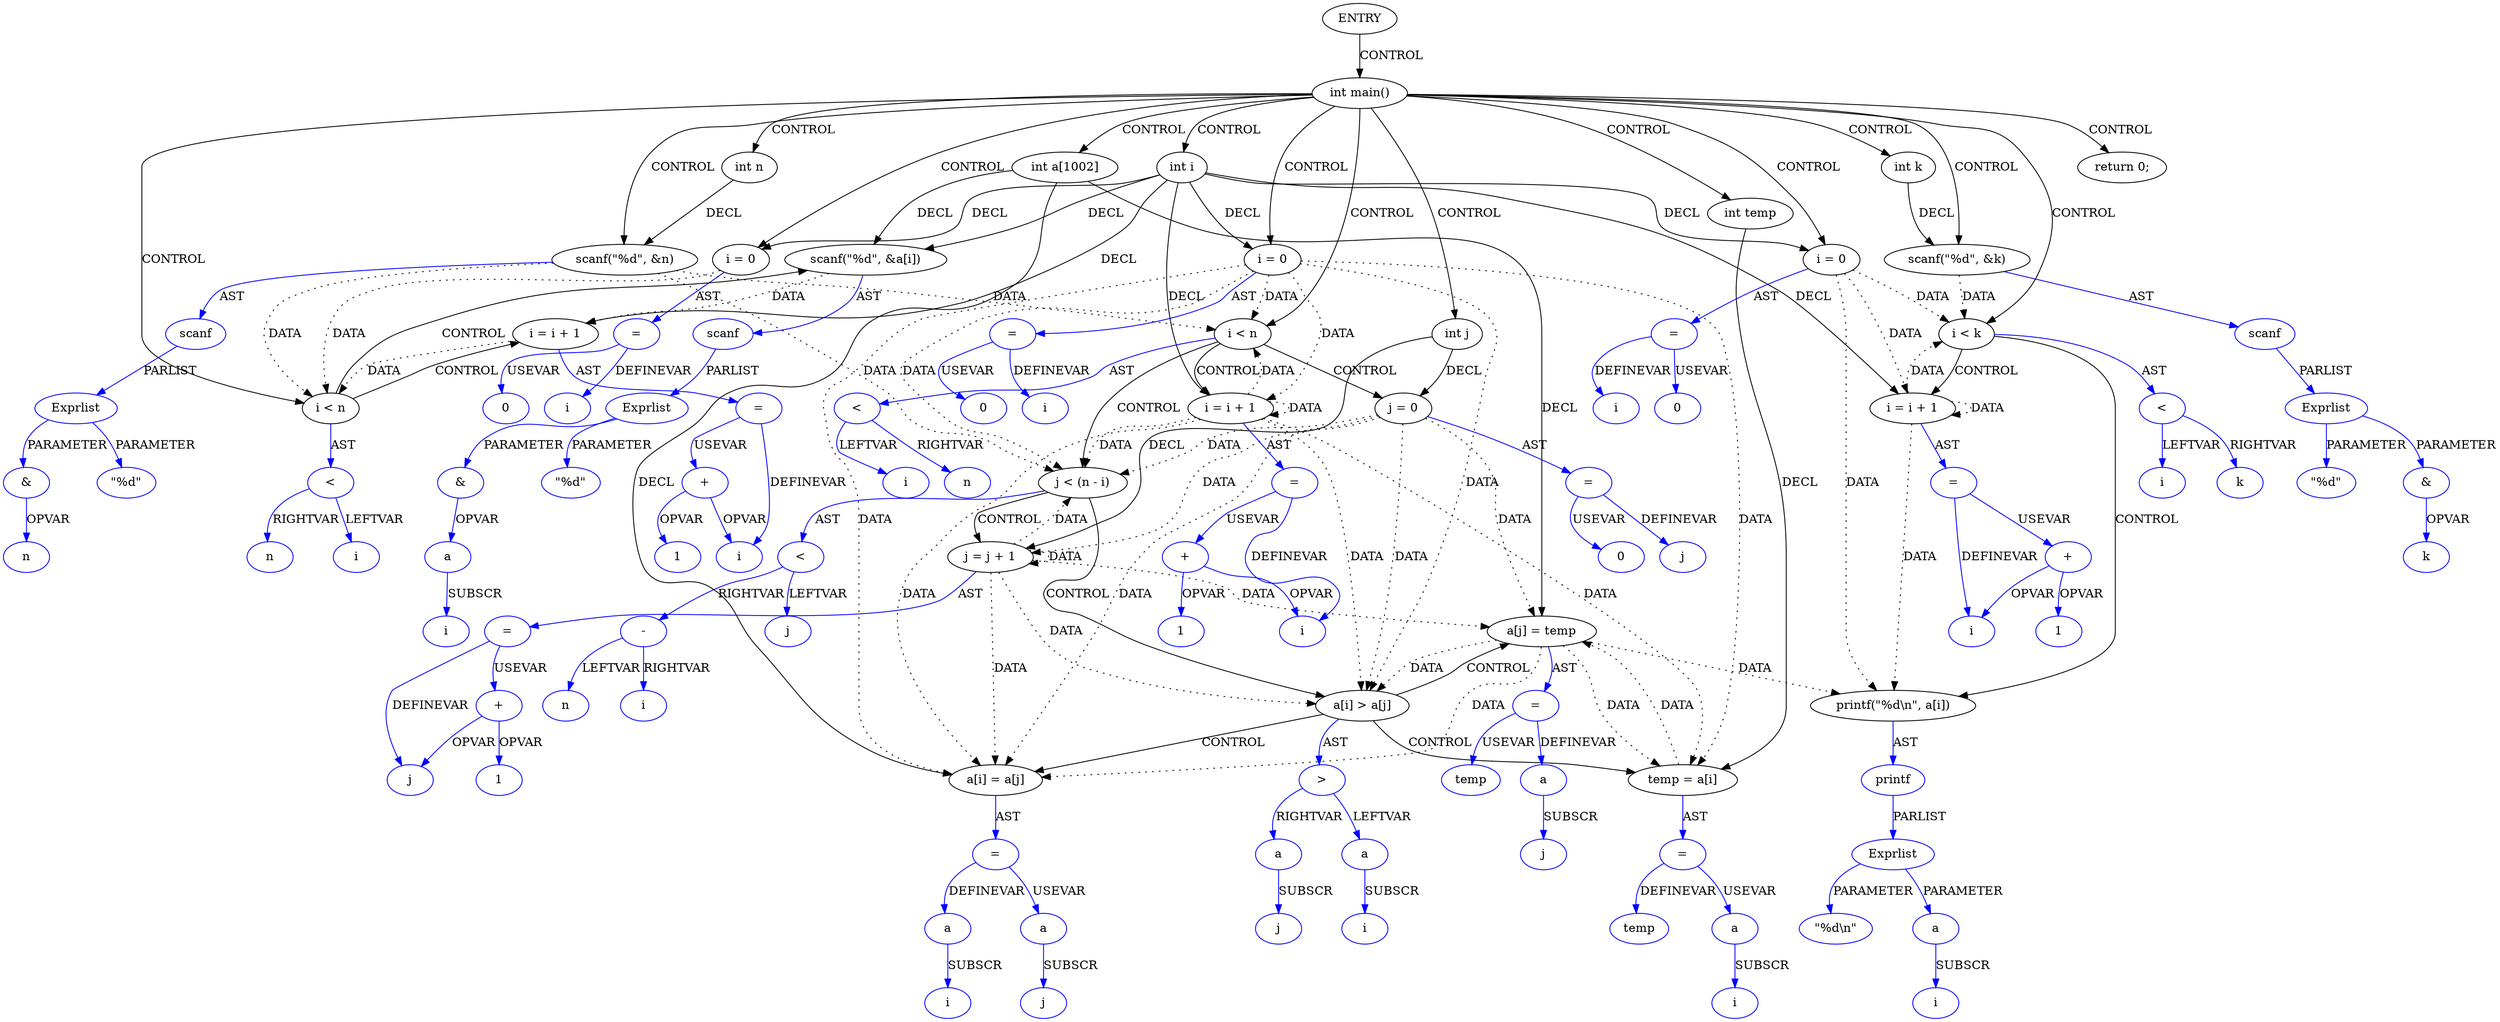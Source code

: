 digraph DotForMerge{
Node1 [label="ENTRY",type="ENTRY",coord="-1"];
Node2 [label="int main()",type="CONTROL",coord="7"];
Node4 [label="int a[1002]",type="DECL",coord="9",varname="a",vartype="int[]"];
Node5 [label="int i",type="DECL",coord="9",varname="i",vartype="int"];
Node6 [label="int j",type="DECL",coord="9",varname="j",vartype="int"];
Node7 [label="int k",type="DECL",coord="9",varname="k",vartype="int"];
Node8 [label="int n",type="DECL",coord="9",varname="n",vartype="int"];
Node9 [label="int temp",type="DECL",coord="9",varname="temp",vartype="int"];
Node10 [label="scanf(\"%d\", &n)",type="CALL",coord="10"];
Node11 [label="scanf",type="FUNCNAME",coord="10",color=blue];
Node12 [label="Exprlist",type="EXPRS",coord="10",color=blue];
Node13 [label="\"%d\"",type="CONST",coord="10",color=blue];
Node14 [label="&",type="OP",coord="10",color=blue];
Node15 [label="n",type="VAR",coord="10",color=blue];
Node16 [label="i = 0",type="ASSIGN",coord="11"];
Node17 [label="=",type="ASSIGNOP",coord="11",color=blue];
Node18 [label="i",type="VAR",coord="11",color=blue];
Node19 [label="0",type="CONST",coord="11",color=blue];
Node20 [label="i < n",type="CONTROL",coord="11"];
Node23 [label="scanf(\"%d\", &a[i])",type="CALL",coord="11"];
Node24 [label="scanf",type="FUNCNAME",coord="11",color=blue];
Node25 [label="Exprlist",type="EXPRS",coord="11",color=blue];
Node26 [label="\"%d\"",type="CONST",coord="11",color=blue];
Node27 [label="&",type="OP",coord="11",color=blue];
Node28 [label="a",type="ARRVAR",coord="11",color=blue];
Node29 [label="i",type="VAR",coord="11",color=blue];
Node30 [label="i = i + 1",type="ASSIGN",coord="11"];
Node31 [label="=",type="ASSIGNOP",coord="11",color=blue];
Node32 [label="i",type="VAR",coord="11",color=blue];
Node33 [label="+",type="OP",coord="11",color=blue];
Node34 [label="1",type="CONST",coord="11",color=blue];
Node35 [label="<",type="OP",coord="11",color=blue];
Node36 [label="i",type="VAR",coord="11",color=blue];
Node37 [label="n",type="VAR",coord="11",color=blue];
Node38 [label="i = 0",type="ASSIGN",coord="12"];
Node39 [label="=",type="ASSIGNOP",coord="12",color=blue];
Node40 [label="i",type="VAR",coord="12",color=blue];
Node41 [label="0",type="CONST",coord="12",color=blue];
Node42 [label="i < n",type="CONTROL",coord="12"];
Node45 [label="j = 0",type="ASSIGN",coord="14"];
Node46 [label="=",type="ASSIGNOP",coord="14",color=blue];
Node47 [label="j",type="VAR",coord="14",color=blue];
Node48 [label="0",type="CONST",coord="14",color=blue];
Node49 [label="j < (n - i)",type="CONTROL",coord="14"];
Node52 [label="a[i] > a[j]",type="CONTROL",coord="16"];
Node54 [label="temp = a[i]",type="ASSIGN",coord="18"];
Node55 [label="=",type="ASSIGNOP",coord="18",color=blue];
Node56 [label="temp",type="VAR",coord="18",color=blue];
Node57 [label="a",type="ARRVAR",coord="18",color=blue];
Node58 [label="i",type="VAR",coord="18",color=blue];
Node59 [label="a[i] = a[j]",type="ASSIGN",coord="19"];
Node60 [label="=",type="ASSIGNOP",coord="19",color=blue];
Node61 [label="a",type="ARRVAR",coord="19",color=blue];
Node62 [label="i",type="VAR",coord="19",color=blue];
Node63 [label="a",type="ARRVAR",coord="19",color=blue];
Node64 [label="j",type="VAR",coord="19",color=blue];
Node65 [label="a[j] = temp",type="ASSIGN",coord="20"];
Node66 [label="=",type="ASSIGNOP",coord="20",color=blue];
Node67 [label="a",type="ARRVAR",coord="20",color=blue];
Node68 [label="j",type="VAR",coord="20",color=blue];
Node69 [label="temp",type="VAR",coord="20",color=blue];
Node70 [label=">",type="OP",coord="16",color=blue];
Node71 [label="a",type="ARRVAR",coord="16",color=blue];
Node72 [label="i",type="VAR",coord="16",color=blue];
Node73 [label="a",type="ARRVAR",coord="16",color=blue];
Node74 [label="j",type="VAR",coord="16",color=blue];
Node75 [label="j = j + 1",type="ASSIGN",coord="14"];
Node76 [label="=",type="ASSIGNOP",coord="14",color=blue];
Node77 [label="j",type="VAR",coord="14",color=blue];
Node78 [label="+",type="OP",coord="14",color=blue];
Node79 [label="1",type="CONST",coord="14",color=blue];
Node80 [label="<",type="OP",coord="14",color=blue];
Node81 [label="j",type="VAR",coord="14",color=blue];
Node82 [label="-",type="OP",coord="14",color=blue];
Node83 [label="n",type="VAR",coord="14",color=blue];
Node84 [label="i",type="VAR",coord="14",color=blue];
Node85 [label="i = i + 1",type="ASSIGN",coord="12"];
Node86 [label="=",type="ASSIGNOP",coord="12",color=blue];
Node87 [label="i",type="VAR",coord="12",color=blue];
Node88 [label="+",type="OP",coord="12",color=blue];
Node89 [label="1",type="CONST",coord="12",color=blue];
Node90 [label="<",type="OP",coord="12",color=blue];
Node91 [label="i",type="VAR",coord="12",color=blue];
Node92 [label="n",type="VAR",coord="12",color=blue];
Node93 [label="scanf(\"%d\", &k)",type="CALL",coord="24"];
Node94 [label="scanf",type="FUNCNAME",coord="24",color=blue];
Node95 [label="Exprlist",type="EXPRS",coord="24",color=blue];
Node96 [label="\"%d\"",type="CONST",coord="24",color=blue];
Node97 [label="&",type="OP",coord="24",color=blue];
Node98 [label="k",type="VAR",coord="24",color=blue];
Node99 [label="i = 0",type="ASSIGN",coord="25"];
Node100 [label="=",type="ASSIGNOP",coord="25",color=blue];
Node101 [label="i",type="VAR",coord="25",color=blue];
Node102 [label="0",type="CONST",coord="25",color=blue];
Node103 [label="i < k",type="CONTROL",coord="25"];
Node106 [label="printf(\"%d\\n\", a[i])",type="CALL",coord="25"];
Node107 [label="printf",type="FUNCNAME",coord="25",color=blue];
Node108 [label="Exprlist",type="EXPRS",coord="25",color=blue];
Node109 [label="\"%d\\n\"",type="CONST",coord="25",color=blue];
Node110 [label="a",type="ARRVAR",coord="25",color=blue];
Node111 [label="i",type="VAR",coord="25",color=blue];
Node112 [label="i = i + 1",type="ASSIGN",coord="25"];
Node113 [label="=",type="ASSIGNOP",coord="25",color=blue];
Node114 [label="i",type="VAR",coord="25",color=blue];
Node115 [label="+",type="OP",coord="25",color=blue];
Node116 [label="1",type="CONST",coord="25",color=blue];
Node117 [label="<",type="OP",coord="25",color=blue];
Node118 [label="i",type="VAR",coord="25",color=blue];
Node119 [label="k",type="VAR",coord="25",color=blue];
Node120 [label="return 0;",type="RETURN",coord="26"];
Node1->Node2 [label = "CONTROL" ];
Node2->Node4 [label = "CONTROL" ];
Node2->Node5 [label = "CONTROL" ];
Node2->Node6 [label = "CONTROL" ];
Node2->Node7 [label = "CONTROL" ];
Node2->Node8 [label = "CONTROL" ];
Node2->Node9 [label = "CONTROL" ];
Node2->Node10 [label = "CONTROL" ];
Node2->Node16 [label = "CONTROL" ];
Node2->Node20 [label = "CONTROL" ];
Node2->Node38 [label = "CONTROL" ];
Node2->Node42 [label = "CONTROL" ];
Node2->Node93 [label = "CONTROL" ];
Node2->Node99 [label = "CONTROL" ];
Node2->Node103 [label = "CONTROL" ];
Node2->Node120 [label = "CONTROL" ];
Node20->Node23 [label = "CONTROL" ];
Node20->Node30 [label = "CONTROL" ];
Node42->Node45 [label = "CONTROL" ];
Node42->Node49 [label = "CONTROL" ];
Node42->Node85 [label = "CONTROL" ];
Node49->Node52 [label = "CONTROL" ];
Node49->Node75 [label = "CONTROL" ];
Node52->Node54 [label = "CONTROL" ];
Node52->Node59 [label = "CONTROL" ];
Node52->Node65 [label = "CONTROL" ];
Node103->Node106 [label = "CONTROL" ];
Node103->Node112 [label = "CONTROL" ];
Node10->Node20 [label = "DATA", style = dotted ]
Node10->Node42 [label = "DATA", style = dotted ]
Node10->Node49 [label = "DATA", style = dotted ]
Node16->Node20 [label = "DATA", style = dotted ]
Node23->Node30 [label = "DATA", style = dotted ]
Node30->Node20 [label = "DATA", style = dotted ]
Node38->Node42 [label = "DATA", style = dotted ]
Node38->Node49 [label = "DATA", style = dotted ]
Node38->Node52 [label = "DATA", style = dotted ]
Node38->Node54 [label = "DATA", style = dotted ]
Node38->Node59 [label = "DATA", style = dotted ]
Node38->Node85 [label = "DATA", style = dotted ]
Node45->Node49 [label = "DATA", style = dotted ]
Node45->Node52 [label = "DATA", style = dotted ]
Node45->Node59 [label = "DATA", style = dotted ]
Node45->Node65 [label = "DATA", style = dotted ]
Node45->Node75 [label = "DATA", style = dotted ]
Node54->Node65 [label = "DATA", style = dotted ]
Node65->Node52 [label = "DATA", style = dotted ]
Node65->Node54 [label = "DATA", style = dotted ]
Node65->Node59 [label = "DATA", style = dotted ]
Node65->Node106 [label = "DATA", style = dotted ]
Node75->Node49 [label = "DATA", style = dotted ]
Node75->Node52 [label = "DATA", style = dotted ]
Node75->Node59 [label = "DATA", style = dotted ]
Node75->Node65 [label = "DATA", style = dotted ]
Node75->Node75 [label = "DATA", style = dotted ]
Node85->Node42 [label = "DATA", style = dotted ]
Node85->Node49 [label = "DATA", style = dotted ]
Node85->Node52 [label = "DATA", style = dotted ]
Node85->Node54 [label = "DATA", style = dotted ]
Node85->Node59 [label = "DATA", style = dotted ]
Node85->Node85 [label = "DATA", style = dotted ]
Node93->Node103 [label = "DATA", style = dotted ]
Node99->Node103 [label = "DATA", style = dotted ]
Node99->Node106 [label = "DATA", style = dotted ]
Node99->Node112 [label = "DATA", style = dotted ]
Node112->Node103 [label = "DATA", style = dotted ]
Node112->Node106 [label = "DATA", style = dotted ]
Node112->Node112 [label = "DATA", style = dotted ]
Node4->Node65 [label = "DECL"]
Node4->Node59 [label = "DECL"]
Node4->Node23 [label = "DECL"]
Node5->Node99 [label = "DECL"]
Node5->Node38 [label = "DECL"]
Node5->Node85 [label = "DECL"]
Node5->Node112 [label = "DECL"]
Node5->Node23 [label = "DECL"]
Node5->Node16 [label = "DECL"]
Node5->Node30 [label = "DECL"]
Node6->Node45 [label = "DECL"]
Node6->Node75 [label = "DECL"]
Node7->Node93 [label = "DECL"]
Node8->Node10 [label = "DECL"]
Node9->Node54 [label = "DECL"]
Node10->Node11 [label = "AST" color=blue]
Node11->Node12 [label = "PARLIST" color=blue]
Node12->Node13 [label = "PARAMETER" color=blue]
Node12->Node14 [label = "PARAMETER" color=blue]
Node14->Node15 [label = "OPVAR" color=blue]
Node16->Node17 [label = "AST" color=blue]
Node17->Node18 [label = "DEFINEVAR" color=blue]
Node17->Node19 [label = "USEVAR" color=blue]
Node20->Node35 [label = "AST" color=blue]
Node23->Node24 [label = "AST" color=blue]
Node24->Node25 [label = "PARLIST" color=blue]
Node25->Node26 [label = "PARAMETER" color=blue]
Node25->Node27 [label = "PARAMETER" color=blue]
Node27->Node28 [label = "OPVAR" color=blue]
Node28->Node29 [label = "SUBSCR" color=blue]
Node30->Node31 [label = "AST" color=blue]
Node31->Node32 [label = "DEFINEVAR" color=blue]
Node31->Node33 [label = "USEVAR" color=blue]
Node33->Node32 [label = "OPVAR" color=blue]
Node33->Node34 [label = "OPVAR" color=blue]
Node35->Node36 [label = "LEFTVAR" color=blue]
Node35->Node37 [label = "RIGHTVAR" color=blue]
Node38->Node39 [label = "AST" color=blue]
Node39->Node40 [label = "DEFINEVAR" color=blue]
Node39->Node41 [label = "USEVAR" color=blue]
Node42->Node90 [label = "AST" color=blue]
Node45->Node46 [label = "AST" color=blue]
Node46->Node47 [label = "DEFINEVAR" color=blue]
Node46->Node48 [label = "USEVAR" color=blue]
Node49->Node80 [label = "AST" color=blue]
Node52->Node70 [label = "AST" color=blue]
Node54->Node55 [label = "AST" color=blue]
Node55->Node56 [label = "DEFINEVAR" color=blue]
Node55->Node57 [label = "USEVAR" color=blue]
Node57->Node58 [label = "SUBSCR" color=blue]
Node59->Node60 [label = "AST" color=blue]
Node60->Node61 [label = "DEFINEVAR" color=blue]
Node60->Node63 [label = "USEVAR" color=blue]
Node61->Node62 [label = "SUBSCR" color=blue]
Node63->Node64 [label = "SUBSCR" color=blue]
Node65->Node66 [label = "AST" color=blue]
Node66->Node67 [label = "DEFINEVAR" color=blue]
Node66->Node69 [label = "USEVAR" color=blue]
Node67->Node68 [label = "SUBSCR" color=blue]
Node70->Node71 [label = "LEFTVAR" color=blue]
Node70->Node73 [label = "RIGHTVAR" color=blue]
Node71->Node72 [label = "SUBSCR" color=blue]
Node73->Node74 [label = "SUBSCR" color=blue]
Node75->Node76 [label = "AST" color=blue]
Node76->Node77 [label = "DEFINEVAR" color=blue]
Node76->Node78 [label = "USEVAR" color=blue]
Node78->Node77 [label = "OPVAR" color=blue]
Node78->Node79 [label = "OPVAR" color=blue]
Node80->Node81 [label = "LEFTVAR" color=blue]
Node80->Node82 [label = "RIGHTVAR" color=blue]
Node82->Node83 [label = "LEFTVAR" color=blue]
Node82->Node84 [label = "RIGHTVAR" color=blue]
Node85->Node86 [label = "AST" color=blue]
Node86->Node87 [label = "DEFINEVAR" color=blue]
Node86->Node88 [label = "USEVAR" color=blue]
Node88->Node87 [label = "OPVAR" color=blue]
Node88->Node89 [label = "OPVAR" color=blue]
Node90->Node91 [label = "LEFTVAR" color=blue]
Node90->Node92 [label = "RIGHTVAR" color=blue]
Node93->Node94 [label = "AST" color=blue]
Node94->Node95 [label = "PARLIST" color=blue]
Node95->Node96 [label = "PARAMETER" color=blue]
Node95->Node97 [label = "PARAMETER" color=blue]
Node97->Node98 [label = "OPVAR" color=blue]
Node99->Node100 [label = "AST" color=blue]
Node100->Node101 [label = "DEFINEVAR" color=blue]
Node100->Node102 [label = "USEVAR" color=blue]
Node103->Node117 [label = "AST" color=blue]
Node106->Node107 [label = "AST" color=blue]
Node107->Node108 [label = "PARLIST" color=blue]
Node108->Node109 [label = "PARAMETER" color=blue]
Node108->Node110 [label = "PARAMETER" color=blue]
Node110->Node111 [label = "SUBSCR" color=blue]
Node112->Node113 [label = "AST" color=blue]
Node113->Node114 [label = "DEFINEVAR" color=blue]
Node113->Node115 [label = "USEVAR" color=blue]
Node115->Node114 [label = "OPVAR" color=blue]
Node115->Node116 [label = "OPVAR" color=blue]
Node117->Node118 [label = "LEFTVAR" color=blue]
Node117->Node119 [label = "RIGHTVAR" color=blue]
}
